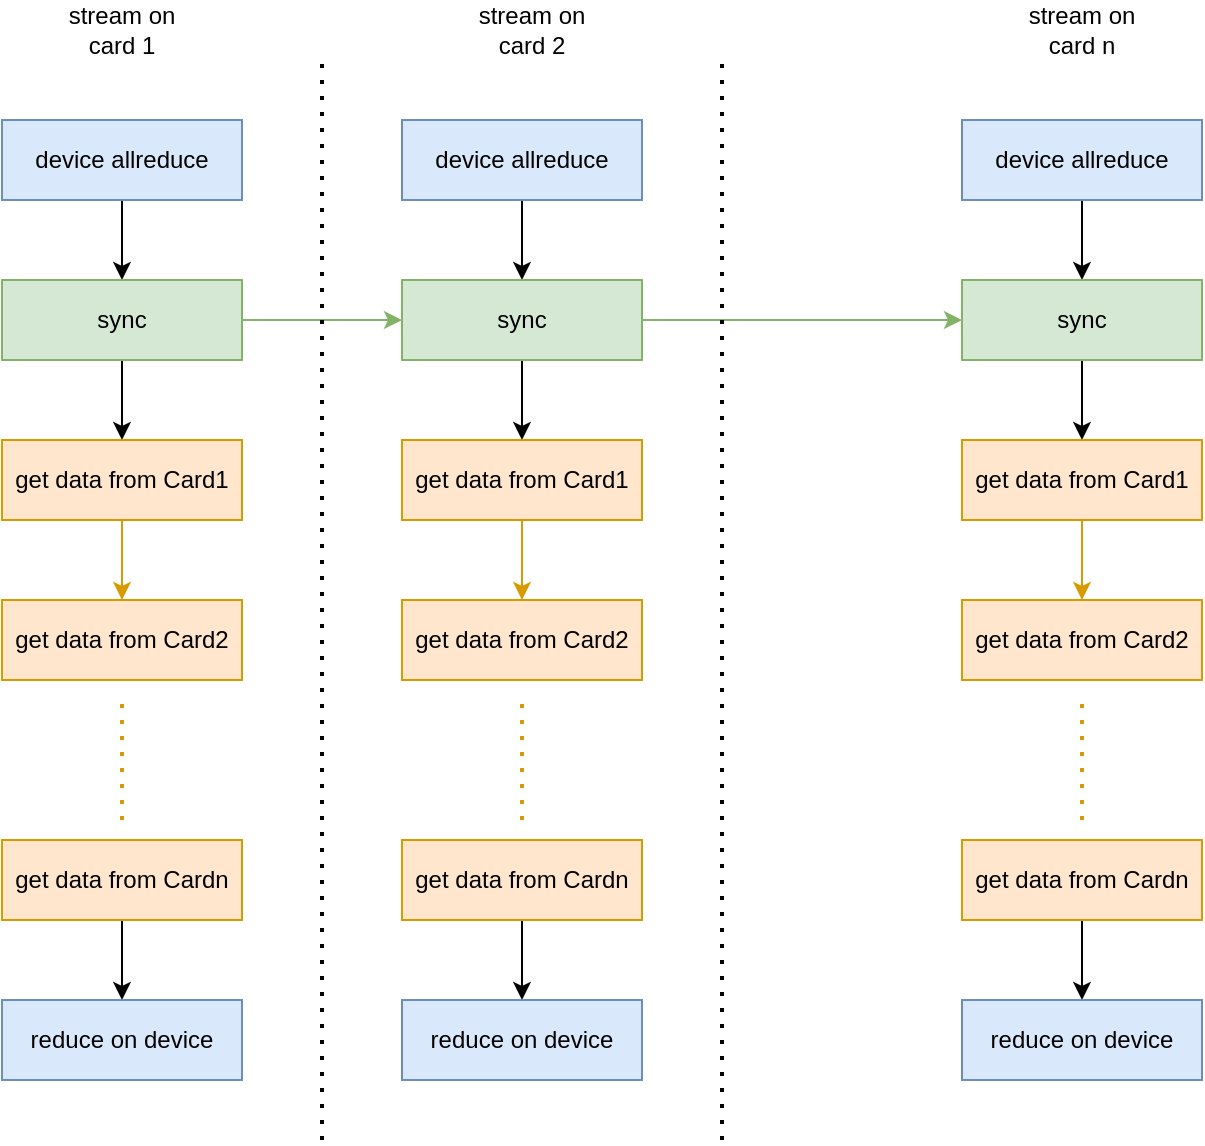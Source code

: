 <mxfile version="21.0.2" type="github">
  <diagram name="Page-1" id="1u-XlS-1TwlKqB4WMjXx">
    <mxGraphModel dx="954" dy="559" grid="1" gridSize="10" guides="1" tooltips="1" connect="1" arrows="1" fold="1" page="1" pageScale="1" pageWidth="850" pageHeight="1100" math="0" shadow="0">
      <root>
        <mxCell id="0" />
        <mxCell id="1" parent="0" />
        <mxCell id="H8kh2Uf5AGuSTZzBewyw-15" value="" style="edgeStyle=orthogonalEdgeStyle;rounded=0;orthogonalLoop=1;jettySize=auto;html=1;" edge="1" parent="1" source="H8kh2Uf5AGuSTZzBewyw-1" target="H8kh2Uf5AGuSTZzBewyw-2">
          <mxGeometry relative="1" as="geometry" />
        </mxCell>
        <mxCell id="H8kh2Uf5AGuSTZzBewyw-1" value="device allreduce" style="rounded=0;whiteSpace=wrap;html=1;fillColor=#dae8fc;strokeColor=#6c8ebf;" vertex="1" parent="1">
          <mxGeometry x="160" y="160" width="120" height="40" as="geometry" />
        </mxCell>
        <mxCell id="H8kh2Uf5AGuSTZzBewyw-16" value="" style="edgeStyle=orthogonalEdgeStyle;rounded=0;orthogonalLoop=1;jettySize=auto;html=1;" edge="1" parent="1" source="H8kh2Uf5AGuSTZzBewyw-2" target="H8kh2Uf5AGuSTZzBewyw-3">
          <mxGeometry relative="1" as="geometry" />
        </mxCell>
        <mxCell id="H8kh2Uf5AGuSTZzBewyw-39" value="" style="edgeStyle=orthogonalEdgeStyle;rounded=0;orthogonalLoop=1;jettySize=auto;html=1;fillColor=#d5e8d4;strokeColor=#82b366;" edge="1" parent="1" source="H8kh2Uf5AGuSTZzBewyw-2" target="H8kh2Uf5AGuSTZzBewyw-22">
          <mxGeometry relative="1" as="geometry" />
        </mxCell>
        <mxCell id="H8kh2Uf5AGuSTZzBewyw-2" value="sync" style="rounded=0;whiteSpace=wrap;html=1;fillColor=#d5e8d4;strokeColor=#82b366;" vertex="1" parent="1">
          <mxGeometry x="160" y="240" width="120" height="40" as="geometry" />
        </mxCell>
        <mxCell id="H8kh2Uf5AGuSTZzBewyw-17" value="" style="edgeStyle=orthogonalEdgeStyle;rounded=0;orthogonalLoop=1;jettySize=auto;html=1;fillColor=#ffe6cc;strokeColor=#d79b00;" edge="1" parent="1" source="H8kh2Uf5AGuSTZzBewyw-3" target="H8kh2Uf5AGuSTZzBewyw-4">
          <mxGeometry relative="1" as="geometry" />
        </mxCell>
        <mxCell id="H8kh2Uf5AGuSTZzBewyw-3" value="get data from Card1" style="rounded=0;whiteSpace=wrap;html=1;fillColor=#ffe6cc;strokeColor=#d79b00;" vertex="1" parent="1">
          <mxGeometry x="160" y="320" width="120" height="40" as="geometry" />
        </mxCell>
        <mxCell id="H8kh2Uf5AGuSTZzBewyw-4" value="get data from Card2" style="rounded=0;whiteSpace=wrap;html=1;fillColor=#ffe6cc;strokeColor=#d79b00;" vertex="1" parent="1">
          <mxGeometry x="160" y="400" width="120" height="40" as="geometry" />
        </mxCell>
        <mxCell id="H8kh2Uf5AGuSTZzBewyw-41" value="" style="edgeStyle=orthogonalEdgeStyle;rounded=0;orthogonalLoop=1;jettySize=auto;html=1;" edge="1" parent="1" source="H8kh2Uf5AGuSTZzBewyw-13" target="H8kh2Uf5AGuSTZzBewyw-18">
          <mxGeometry relative="1" as="geometry" />
        </mxCell>
        <mxCell id="H8kh2Uf5AGuSTZzBewyw-13" value="get data from Cardn" style="rounded=0;whiteSpace=wrap;html=1;fillColor=#ffe6cc;strokeColor=#d79b00;" vertex="1" parent="1">
          <mxGeometry x="160" y="520" width="120" height="40" as="geometry" />
        </mxCell>
        <mxCell id="H8kh2Uf5AGuSTZzBewyw-14" value="" style="endArrow=none;dashed=1;html=1;dashPattern=1 3;strokeWidth=2;rounded=0;fillColor=#ffe6cc;strokeColor=#d79b00;" edge="1" parent="1">
          <mxGeometry width="50" height="50" relative="1" as="geometry">
            <mxPoint x="220" y="510" as="sourcePoint" />
            <mxPoint x="220" y="450" as="targetPoint" />
          </mxGeometry>
        </mxCell>
        <mxCell id="H8kh2Uf5AGuSTZzBewyw-18" value="reduce on device" style="rounded=0;whiteSpace=wrap;html=1;fillColor=#dae8fc;strokeColor=#6c8ebf;" vertex="1" parent="1">
          <mxGeometry x="160" y="600" width="120" height="40" as="geometry" />
        </mxCell>
        <mxCell id="H8kh2Uf5AGuSTZzBewyw-19" value="" style="edgeStyle=orthogonalEdgeStyle;rounded=0;orthogonalLoop=1;jettySize=auto;html=1;" edge="1" parent="1" source="H8kh2Uf5AGuSTZzBewyw-20" target="H8kh2Uf5AGuSTZzBewyw-22">
          <mxGeometry relative="1" as="geometry" />
        </mxCell>
        <mxCell id="H8kh2Uf5AGuSTZzBewyw-20" value="device allreduce" style="rounded=0;whiteSpace=wrap;html=1;fillColor=#dae8fc;strokeColor=#6c8ebf;" vertex="1" parent="1">
          <mxGeometry x="360" y="160" width="120" height="40" as="geometry" />
        </mxCell>
        <mxCell id="H8kh2Uf5AGuSTZzBewyw-21" value="" style="edgeStyle=orthogonalEdgeStyle;rounded=0;orthogonalLoop=1;jettySize=auto;html=1;" edge="1" parent="1" source="H8kh2Uf5AGuSTZzBewyw-22" target="H8kh2Uf5AGuSTZzBewyw-24">
          <mxGeometry relative="1" as="geometry" />
        </mxCell>
        <mxCell id="H8kh2Uf5AGuSTZzBewyw-40" value="" style="edgeStyle=orthogonalEdgeStyle;rounded=0;orthogonalLoop=1;jettySize=auto;html=1;fillColor=#d5e8d4;strokeColor=#82b366;" edge="1" parent="1" source="H8kh2Uf5AGuSTZzBewyw-22" target="H8kh2Uf5AGuSTZzBewyw-32">
          <mxGeometry relative="1" as="geometry" />
        </mxCell>
        <mxCell id="H8kh2Uf5AGuSTZzBewyw-22" value="sync" style="rounded=0;whiteSpace=wrap;html=1;fillColor=#d5e8d4;strokeColor=#82b366;" vertex="1" parent="1">
          <mxGeometry x="360" y="240" width="120" height="40" as="geometry" />
        </mxCell>
        <mxCell id="H8kh2Uf5AGuSTZzBewyw-23" value="" style="edgeStyle=orthogonalEdgeStyle;rounded=0;orthogonalLoop=1;jettySize=auto;html=1;fillColor=#ffe6cc;strokeColor=#d79b00;" edge="1" parent="1" source="H8kh2Uf5AGuSTZzBewyw-24" target="H8kh2Uf5AGuSTZzBewyw-25">
          <mxGeometry relative="1" as="geometry" />
        </mxCell>
        <mxCell id="H8kh2Uf5AGuSTZzBewyw-24" value="get data from Card1" style="rounded=0;whiteSpace=wrap;html=1;fillColor=#ffe6cc;strokeColor=#d79b00;" vertex="1" parent="1">
          <mxGeometry x="360" y="320" width="120" height="40" as="geometry" />
        </mxCell>
        <mxCell id="H8kh2Uf5AGuSTZzBewyw-25" value="get data from Card2" style="rounded=0;whiteSpace=wrap;html=1;fillColor=#ffe6cc;strokeColor=#d79b00;" vertex="1" parent="1">
          <mxGeometry x="360" y="400" width="120" height="40" as="geometry" />
        </mxCell>
        <mxCell id="H8kh2Uf5AGuSTZzBewyw-42" value="" style="edgeStyle=orthogonalEdgeStyle;rounded=0;orthogonalLoop=1;jettySize=auto;html=1;" edge="1" parent="1" source="H8kh2Uf5AGuSTZzBewyw-26" target="H8kh2Uf5AGuSTZzBewyw-28">
          <mxGeometry relative="1" as="geometry" />
        </mxCell>
        <mxCell id="H8kh2Uf5AGuSTZzBewyw-26" value="get data from Cardn" style="rounded=0;whiteSpace=wrap;html=1;fillColor=#ffe6cc;strokeColor=#d79b00;" vertex="1" parent="1">
          <mxGeometry x="360" y="520" width="120" height="40" as="geometry" />
        </mxCell>
        <mxCell id="H8kh2Uf5AGuSTZzBewyw-27" value="" style="endArrow=none;dashed=1;html=1;dashPattern=1 3;strokeWidth=2;rounded=0;fillColor=#ffe6cc;strokeColor=#d79b00;" edge="1" parent="1">
          <mxGeometry width="50" height="50" relative="1" as="geometry">
            <mxPoint x="420" y="510" as="sourcePoint" />
            <mxPoint x="420" y="450" as="targetPoint" />
          </mxGeometry>
        </mxCell>
        <mxCell id="H8kh2Uf5AGuSTZzBewyw-28" value="reduce on device" style="rounded=0;whiteSpace=wrap;html=1;fillColor=#dae8fc;strokeColor=#6c8ebf;" vertex="1" parent="1">
          <mxGeometry x="360" y="600" width="120" height="40" as="geometry" />
        </mxCell>
        <mxCell id="H8kh2Uf5AGuSTZzBewyw-29" value="" style="edgeStyle=orthogonalEdgeStyle;rounded=0;orthogonalLoop=1;jettySize=auto;html=1;" edge="1" parent="1" source="H8kh2Uf5AGuSTZzBewyw-30" target="H8kh2Uf5AGuSTZzBewyw-32">
          <mxGeometry relative="1" as="geometry" />
        </mxCell>
        <mxCell id="H8kh2Uf5AGuSTZzBewyw-30" value="device allreduce" style="rounded=0;whiteSpace=wrap;html=1;fillColor=#dae8fc;strokeColor=#6c8ebf;" vertex="1" parent="1">
          <mxGeometry x="640" y="160" width="120" height="40" as="geometry" />
        </mxCell>
        <mxCell id="H8kh2Uf5AGuSTZzBewyw-31" value="" style="edgeStyle=orthogonalEdgeStyle;rounded=0;orthogonalLoop=1;jettySize=auto;html=1;" edge="1" parent="1" source="H8kh2Uf5AGuSTZzBewyw-32" target="H8kh2Uf5AGuSTZzBewyw-34">
          <mxGeometry relative="1" as="geometry" />
        </mxCell>
        <mxCell id="H8kh2Uf5AGuSTZzBewyw-32" value="sync" style="rounded=0;whiteSpace=wrap;html=1;fillColor=#d5e8d4;strokeColor=#82b366;" vertex="1" parent="1">
          <mxGeometry x="640" y="240" width="120" height="40" as="geometry" />
        </mxCell>
        <mxCell id="H8kh2Uf5AGuSTZzBewyw-33" value="" style="edgeStyle=orthogonalEdgeStyle;rounded=0;orthogonalLoop=1;jettySize=auto;html=1;fillColor=#ffe6cc;strokeColor=#d79b00;" edge="1" parent="1" source="H8kh2Uf5AGuSTZzBewyw-34" target="H8kh2Uf5AGuSTZzBewyw-35">
          <mxGeometry relative="1" as="geometry" />
        </mxCell>
        <mxCell id="H8kh2Uf5AGuSTZzBewyw-34" value="get data from Card1" style="rounded=0;whiteSpace=wrap;html=1;fillColor=#ffe6cc;strokeColor=#d79b00;" vertex="1" parent="1">
          <mxGeometry x="640" y="320" width="120" height="40" as="geometry" />
        </mxCell>
        <mxCell id="H8kh2Uf5AGuSTZzBewyw-35" value="get data from Card2" style="rounded=0;whiteSpace=wrap;html=1;fillColor=#ffe6cc;strokeColor=#d79b00;" vertex="1" parent="1">
          <mxGeometry x="640" y="400" width="120" height="40" as="geometry" />
        </mxCell>
        <mxCell id="H8kh2Uf5AGuSTZzBewyw-43" value="" style="edgeStyle=orthogonalEdgeStyle;rounded=0;orthogonalLoop=1;jettySize=auto;html=1;" edge="1" parent="1" source="H8kh2Uf5AGuSTZzBewyw-36" target="H8kh2Uf5AGuSTZzBewyw-38">
          <mxGeometry relative="1" as="geometry" />
        </mxCell>
        <mxCell id="H8kh2Uf5AGuSTZzBewyw-36" value="get data from Cardn" style="rounded=0;whiteSpace=wrap;html=1;fillColor=#ffe6cc;strokeColor=#d79b00;" vertex="1" parent="1">
          <mxGeometry x="640" y="520" width="120" height="40" as="geometry" />
        </mxCell>
        <mxCell id="H8kh2Uf5AGuSTZzBewyw-37" value="" style="endArrow=none;dashed=1;html=1;dashPattern=1 3;strokeWidth=2;rounded=0;fillColor=#ffe6cc;strokeColor=#d79b00;" edge="1" parent="1">
          <mxGeometry width="50" height="50" relative="1" as="geometry">
            <mxPoint x="700" y="510" as="sourcePoint" />
            <mxPoint x="700" y="450" as="targetPoint" />
          </mxGeometry>
        </mxCell>
        <mxCell id="H8kh2Uf5AGuSTZzBewyw-38" value="reduce on device" style="rounded=0;whiteSpace=wrap;html=1;fillColor=#dae8fc;strokeColor=#6c8ebf;" vertex="1" parent="1">
          <mxGeometry x="640" y="600" width="120" height="40" as="geometry" />
        </mxCell>
        <mxCell id="H8kh2Uf5AGuSTZzBewyw-44" value="" style="endArrow=none;dashed=1;html=1;dashPattern=1 3;strokeWidth=2;rounded=0;" edge="1" parent="1">
          <mxGeometry width="50" height="50" relative="1" as="geometry">
            <mxPoint x="320" y="670" as="sourcePoint" />
            <mxPoint x="320" y="130" as="targetPoint" />
          </mxGeometry>
        </mxCell>
        <mxCell id="H8kh2Uf5AGuSTZzBewyw-45" value="" style="endArrow=none;dashed=1;html=1;dashPattern=1 3;strokeWidth=2;rounded=0;" edge="1" parent="1">
          <mxGeometry width="50" height="50" relative="1" as="geometry">
            <mxPoint x="520" y="670" as="sourcePoint" />
            <mxPoint x="520" y="130" as="targetPoint" />
          </mxGeometry>
        </mxCell>
        <mxCell id="H8kh2Uf5AGuSTZzBewyw-46" value="stream on card 1" style="text;html=1;strokeColor=none;fillColor=none;align=center;verticalAlign=middle;whiteSpace=wrap;rounded=0;" vertex="1" parent="1">
          <mxGeometry x="190" y="100" width="60" height="30" as="geometry" />
        </mxCell>
        <mxCell id="H8kh2Uf5AGuSTZzBewyw-47" value="stream on card 2" style="text;html=1;strokeColor=none;fillColor=none;align=center;verticalAlign=middle;whiteSpace=wrap;rounded=0;" vertex="1" parent="1">
          <mxGeometry x="395" y="100" width="60" height="30" as="geometry" />
        </mxCell>
        <mxCell id="H8kh2Uf5AGuSTZzBewyw-48" value="stream on card n" style="text;html=1;strokeColor=none;fillColor=none;align=center;verticalAlign=middle;whiteSpace=wrap;rounded=0;" vertex="1" parent="1">
          <mxGeometry x="670" y="100" width="60" height="30" as="geometry" />
        </mxCell>
      </root>
    </mxGraphModel>
  </diagram>
</mxfile>
